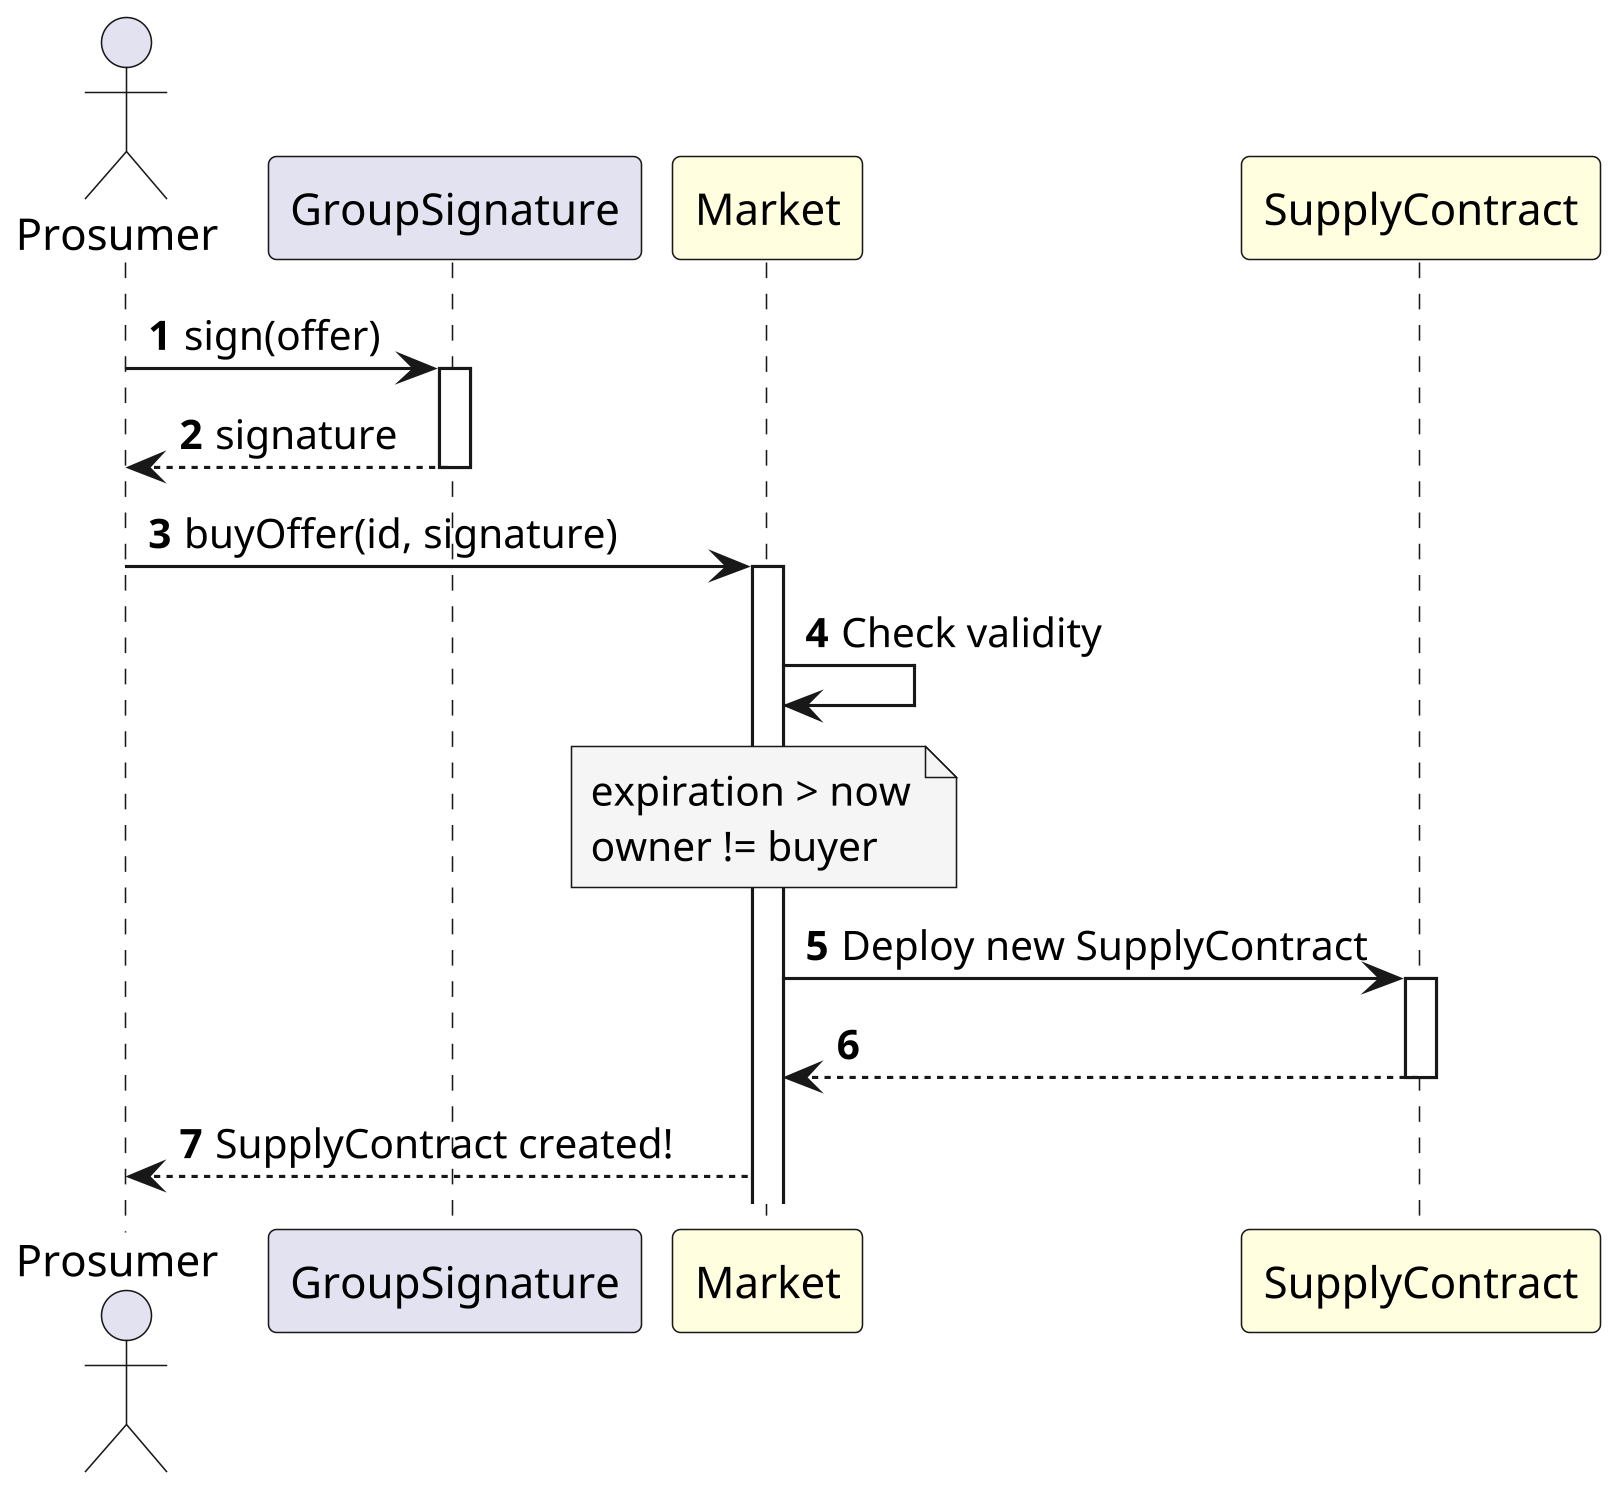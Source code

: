 @startuml BuyOffer
actor Prosumer
participant GroupSignature
participant Market #LightYellow
participant SupplyContract #LightYellow

skinparam dpi 300

autonumber

Prosumer -> GroupSignature ++: sign(offer)
GroupSignature --> Prosumer --: signature

Prosumer -> Market ++: buyOffer(id, signature)
Market -> Market: Check validity
note over Market #WhiteSmoke
expiration > now
owner != buyer
end note

Market -> SupplyContract ++: Deploy new SupplyContract
SupplyContract --> Market --:

Market --> Prosumer: SupplyContract created!
@enduml